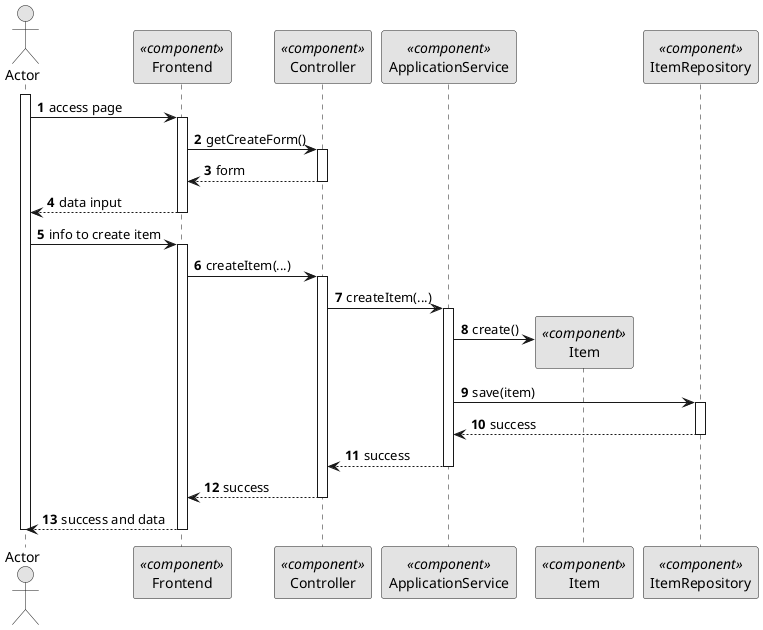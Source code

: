 @startuml
skinparam monochrome true
skinparam packageStyle rectangle
skinparam shadowing false

autonumber

actor "Actor" as AD
participant "Frontend" as FE <<component>>
participant "Controller" as CTRL <<component>>
participant "ApplicationService" as SERV <<component>>
participant "Item" as DOM <<component>>
participant "ItemRepository" as REPO <<component>>

activate AD
AD -> FE: access page
activate FE
FE -> CTRL: getCreateForm()
activate CTRL
CTRL --> FE: form
deactivate CTRL
FE --> AD: data input
deactivate FE
AD -> FE : info to create item
activate FE
FE -> CTRL: createItem(...)
activate CTRL
CTRL -> SERV: createItem(...)
activate SERV
SERV -> DOM**: create()
SERV -> REPO: save(item)
activate REPO
REPO --> SERV: success
deactivate REPO
SERV --> CTRL: success
deactivate SERV
CTRL --> FE: success
deactivate CTRL
FE --> AD : success and data

deactivate FE

deactivate AD



@enduml